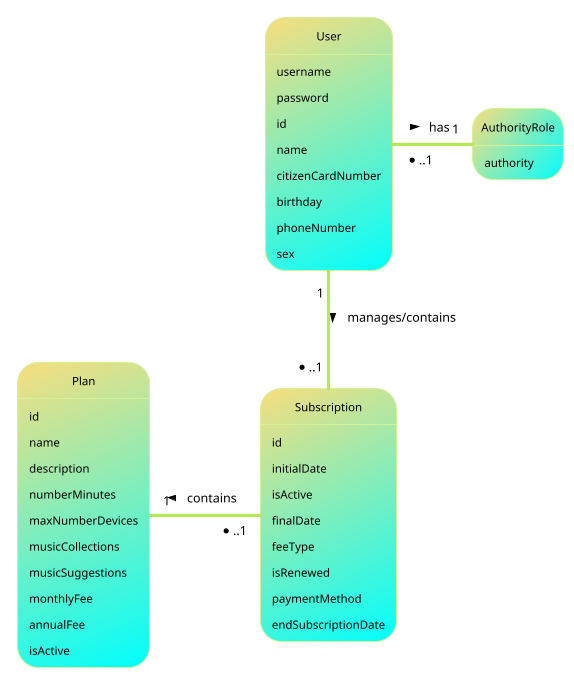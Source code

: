 @startuml

'https://plantuml.com/class-diagram
skinparam classAttributeIconSize 0
hide circle
hide methods
!theme hacker

skinparam defaultFontColor Black

class Plan #F8DE7E/00FFFF{
    id
    name
    description
    numberMinutes
    maxNumberDevices
    musicCollections
    musicSuggestions
    monthlyFee
    annualFee
    isActive
}

class Subscription #F8DE7E/00FFFF{
    id
    initialDate
    isActive
    finalDate
    feeType
    isRenewed
    paymentMethod
    endSubscriptionDate
}




class AuthorityRole #F8DE7E/00FFFF{
    authority
}

class User #F8DE7E/00FFFF{
    username
    password
    id
    name
    citizenCardNumber
    birthday
    phoneNumber
    sex
}

Plan "1" -right-  "*..1" Subscription:contains <

AuthorityRole "1" -left- "*..1" User:has <
User "1" -down-  "*..1"Subscription:manages/contains >



@enduml
